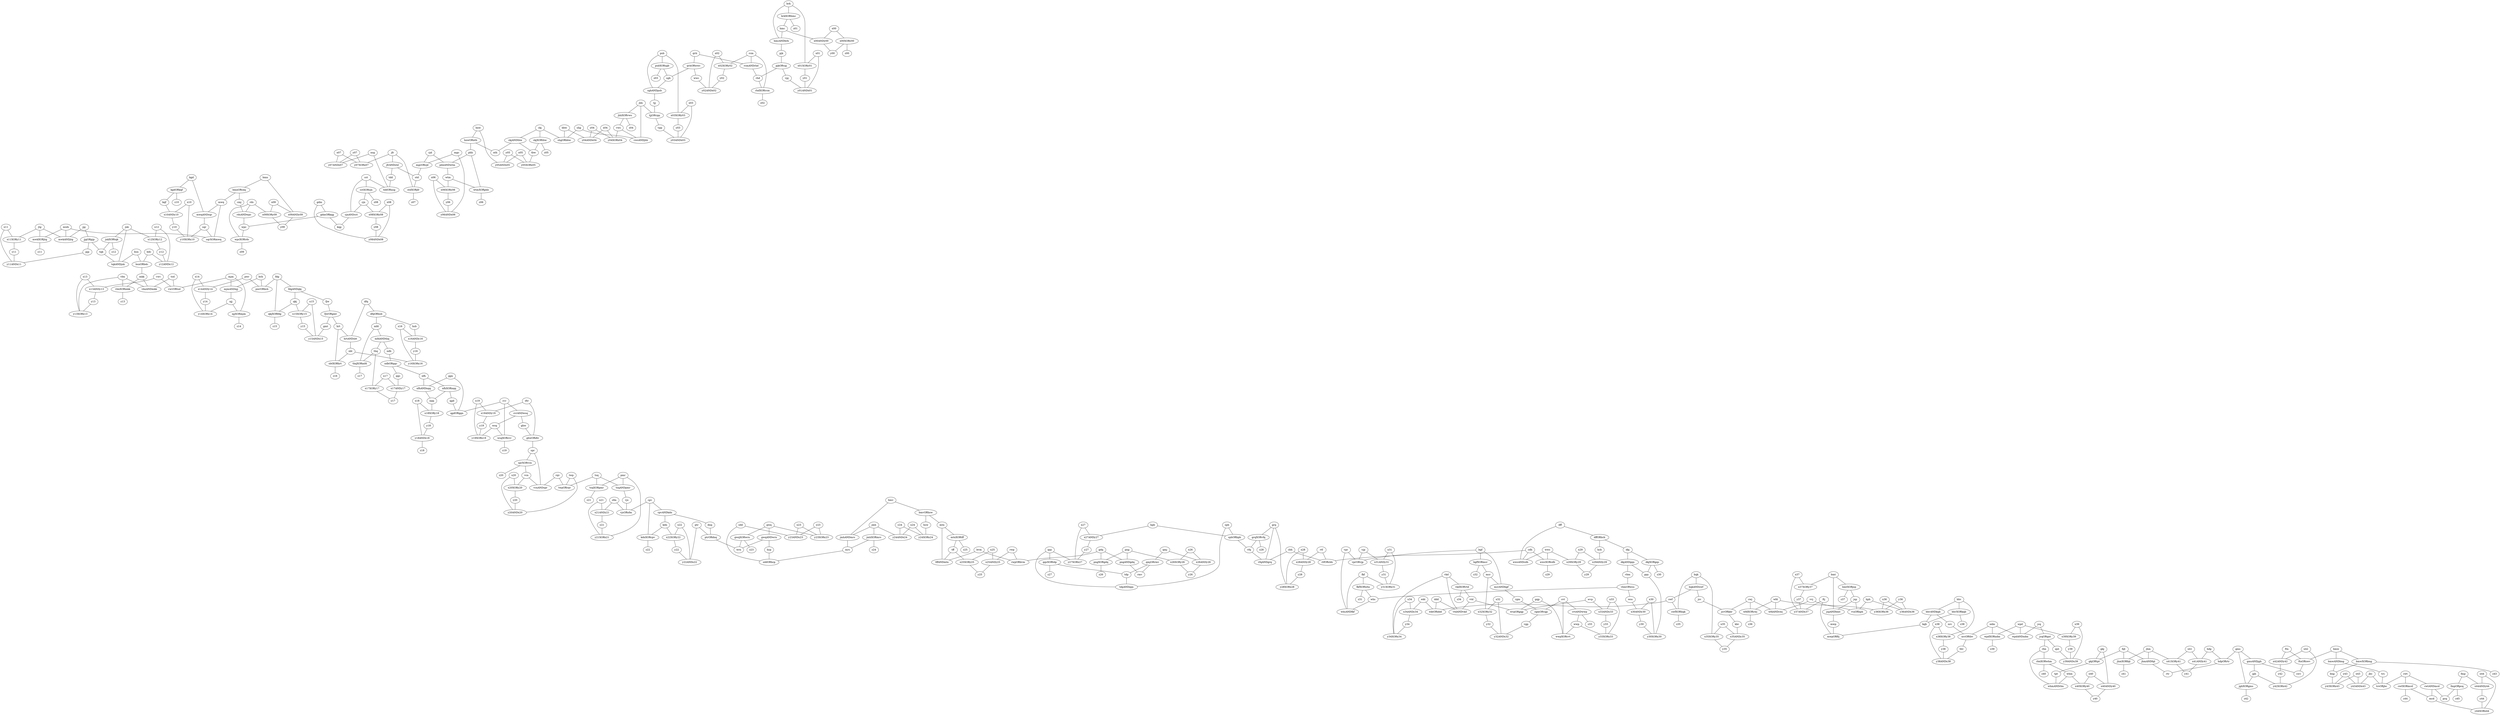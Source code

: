 graph G {
mwk;
z07;
tdp;
z06;
z09;
z08;
sbt;
mwq;
gkj;
mwp;
vprORvjp;
cct;
grqXORvfq;
sphORhpb;
y07XORx07;
tddORnsg;
z10;
x29XORy29;
z12;
y21XORx21;
z11;
z14;
z13;
z16;
z15;
z18;
z17;
wkt;
dfqORhsb;
z19;
kdnXORcpv;
dff;
jnkXORtqk;
cdh;
rgmORvgp;
dfq;
ftnORswv;
x35ANDy35;
hnw;
x16ANDy16;
wfdXORcwj;
fjw;
sdd;
tff;
bbw;
mwkXORjtg;
z21;
y00;
z20;
z23;
y02;
y01;
z22;
y04;
z25;
z24;
vjp;
y03;
y06;
vjs;
z27;
y05;
rbn;
z26;
x11XORy11;
z29;
fkf;
x29ANDy29;
y08;
z28;
y07;
mwqANDsqr;
mtnXORtff;
y09;
jcqORqnt;
jsp;
bch;
thqXORmfd;
gms;
jsv;
vkd;
gmt;
x37XORy37;
bsnORbdc;
z30;
qgdORggn;
z32;
y11;
z31;
y10;
z34;
y13;
hpb;
z33;
y12;
jtg;
y15;
z36;
y14;
z35;
rcm;
y17;
z38;
y16;
z37;
bdc;
y19;
y13XORx13;
y18;
hph;
z39;
fmpORpcq;
y20;
z41;
z40;
x01;
y22;
z43;
y21;
z42;
x00;
z45;
x03;
y24;
y23;
y34XORx34;
x02;
sfm;
z44;
thq;
y26;
x05;
y25;
x04;
y28;
x07;
x06;
y27;
rds;
x09;
y29;
x08;
hqk;
fmp;
x03XORy03;
sgb;
x18XORy18;
y10XORx10;
y31;
x10;
y30;
x12;
y33;
x11;
y32;
x14;
y35;
y34;
x13;
x16;
jghXORgms;
y37;
x15;
y36;
x18;
y39;
x17;
y38;
x19;
x22XORy22;
wpd;
wpc;
hrt;
shg;
y40;
x00XORy00;
tjj;
x21;
y05ANDx05;
hsb;
y42;
x20;
y41;
bhvANDkqb;
x23;
x27ANDy27;
y44;
y28XORx28;
y43;
x22;
x25;
x24;
x27;
x26;
x29;
x28;
bgf;
y11ANDx11;
dkj;
y05XORx05;
gqp;
gqs;
hsw;
x30;
x32;
x31;
x34;
rcmANDrhd;
rgm;
x33;
x36;
y32ANDx32;
x35;
cjd;
x38;
x37;
pcq;
x39;
brkXORhmc;
bmtXORjsp;
x30ANDy30;
cjn;
grq;
bhvXORkqb;
mwkANDjtg;
rhd;
bhv;
vpj;
wrn;
x41;
x40;
x43;
y07ANDx07;
hnwORnth;
x42;
vpp;
jjgORpjp;
x44;
vpr;
rwpORbvm;
ckj;
cvrANDwsq;
fqt;
wwpXORcvt;
qgd;
wsq;
wss;
y24XORx24;
stdXORjfr;
dnq;
wpdXORndm;
pngANDgdq;
wtm;
tsqXORpmr;
vbnANDmkk;
cwtANDmcd;
cmj;
tjjORvpp;
y23XORx23;
whmANDrbn;
bmvORhsw;
y04ANDx04;
sprXORvcn;
cjnANDcct;
x00ANDy00;
gkjORtpt;
x15XORy15;
ftj;
ftn;
y03ANDx03;
tqkANDjnk;
vtd;
gmsANDjgh;
ndb;
wvp;
phh;
ndm;
x44ANDy44;
x20XORy20;
vvjORhph;
tpt;
y36ANDx36;
x33ANDy33;
gwq;
y02ANDx02;
bmn;
wwc;
bmt;
bmv;
bmw;
jsvORkbr;
hmcANDbrk;
tqk;
qkjXORfdg;
mcd;
qkj;
wwp;
wws;
wpcXORrds;
x34ANDy34;
rmv;
bng;
mcr;
trsORjbc;
y37ANDx37;
hrtANDsbt;
fjwORgmt;
x06XORy06;
swfXORhqk;
cpv;
sph;
vvj;
hqkANDswf;
pjk;
nfh;
spr;
trs;
pjp;
x40ANDy40;
qvhORwwc;
tsd;
gdmORkqg;
y16XORx16;
qmj;
y43ANDx43;
x09XORy09;
tsq;
vws;
vwv;
sqr;
x12XORy12;
mwpORftj;
wfdANDcwj;
vbmORwss;
vwsANDjhh;
fkfXORwhs;
dtr;
y01ANDx01;
y39ANDx39;
mfd;
x41ANDy41;
shgORbbw;
cvtANDwwp;
nrcORtbv;
x08XORy08;
pjkORvpj;
jspANDbmt;
qnt;
kbr;
y20ANDx20;
qmjORrmv;
mgc;
tffANDmtn;
jmhANDmrs;
x42ANDy42;
x09ANDy09;
wtmXORphh;
y38ANDx38;
fdgANDqkj;
pmr;
rqv;
brk;
jhmXORfqt;
y06ANDx06;
std;
rhdXORrcm;
png;
jbc;
y33XORx33;
x17XORy17;
njj;
hdpORrtr;
kdn;
tdpANDqqs;
x10ANDy10;
mjmANDnjj;
y14XORx14;
bsn;
qqc;
y19XORx19;
twp;
qqs;
wvpORgqp;
jcq;
nfhANDnqq;
wwsANDcdh;
cvr;
dffORhcb;
cvt;
x28ANDy28;
rtf;
rtfORcbh;
sgbANDpsb;
rdsANDwpc;
cctXORcjn;
jmhXORmrs;
mjm;
rtr;
ckjANDtbw;
cwj;
cpvANDkdn;
bmwANDbng;
cwt;
swf;
sddORhcp;
kgd;
mkk;
x31ANDy31;
jhmANDfqt;
sqrXORmwq;
swv;
bvm;
y12ANDx12;
njjXORmjm;
ckjXORtbw;
jfrANDstd;
y08ANDx08;
dkjANDgqs;
bmnORcmj;
gwqANDwrn;
jfr;
psb;
x25XORy25;
hcb;
vtdANDvkd;
jgh;
rwp;
wwsXORcdh;
bmwXORbng;
x01XORy01;
cwtXORmcd;
y27XORx27;
hcp;
x26ANDy26;
y30XORx30;
vcnANDspr;
vwvORtsd;
y31XORx31;
qvh;
gwqXORwrn;
dkjXORgqs;
vfqANDgrq;
jhh;
jhm;
x25ANDy25;
ptr;
x02XORy02;
hdp;
vjsORsfm;
y43XORx43;
nqq;
psbXORsgb;
vkdXORvtd;
y23ANDx23;
rbnXORwhm;
nrc;
y04XORx04;
jhhXORvws;
jjg;
x40XORy40;
x19ANDy19;
mfdANDthq;
gdm;
y36XORx36;
gdq;
sbtXORhrt;
x13ANDy13;
x39XORy39;
mgcORcjd;
vbm;
nsg;
vbn;
qqsXORtdp;
pwr;
y15ANDx15;
wpdANDndm;
mcrANDbgf;
y44XORx44;
x26XORy26;
x38XORy38;
wktORddd;
x41XORy41;
vcn;
whsANDfkf;
vbnXORmkk;
nth;
fdg;
mrs;
tsqANDpmr;
wfd;
pngXORgdq;
jmh;
x32XORy32;
pwrORbch;
twpORrqv;
ggn;
kgdORkqf;
ghwORdtr;
x17ANDy17;
x35XORy35;
jnk;
mtn;
x21ANDy21;
y24ANDx24;
bgfXORmcr;
ghw;
kqb;
whm;
vfq;
kqg;
phhANDwtm;
kqf;
whs;
tbw;
tbv;
y18ANDx18;
wsqXORcvr;
vgp;
ddd;
y42XORx42;
cbh;
ptrORdnq;
x14ANDy14;
nfhXORnqq;
tdd;
z01;
y22ANDx22;
z00;
z03;
z02;
z05;
hmc;
ndbORqqc;
z04;
mwk -- sqrXORmwq;
mwk -- mwkXORjtg;
mwk -- mwkANDjtg;
tdp -- tdpANDqqs;
sbt -- y16XORx16;
sbt -- sbtXORhrt;
mwq -- sqrXORmwq;
mwq -- mwqANDsqr;
gkj -- x40ANDy40;
gkj -- gkjORtpt;
mwp -- mwpORftj;
cct -- cctXORcjn;
cct -- tddORnsg;
cct -- cjnANDcct;
grqXORvfq -- vfq;
grqXORvfq -- z28;
sphORhpb -- vfq;
x29XORy29 -- y29;
wkt -- x34ANDy34;
wkt -- wktORddd;
dfqORhsb -- hsb;
dfqORhsb -- mfd;
kdnXORcpv -- z22;
dff -- wwsANDcdh;
dff -- dffORhcb;
jnkXORtqk -- tqk;
jnkXORtqk -- z12;
cdh -- wwsANDcdh;
cdh -- rtfORcbh;
cdh -- wwsXORcdh;
rgmORvgp -- vgp;
dfq -- hrtANDsbt;
dfq -- dfqORhsb;
ftnORswv -- swv;
x35ANDy35 -- y35;
hnw -- y05ANDx05;
hnw -- hnwORnth;
x16ANDy16 -- y16;
wfdXORcwj -- z36;
fjw -- fjwORgmt;
sdd -- y23ANDx23;
sdd -- sddORhcp;
tff -- x25XORy25;
tff -- tffANDmtn;
bbw -- y04ANDx04;
bbw -- shgORbbw;
mwkXORjtg -- z11;
y02 -- y02ANDx02;
y01 -- y01ANDx01;
y04 -- y04ANDx04;
y04 -- y04XORx04;
vjp -- x31ANDy31;
vjp -- vprORvjp;
y03 -- y03ANDx03;
y06 -- y06ANDx06;
vjs -- vjsORsfm;
y05 -- y05ANDx05;
y05 -- y05XORx05;
rbn -- rbnXORwhm;
rbn -- whmANDrbn;
x11XORy11 -- y11;
fkf -- y31XORx31;
fkf -- fkfXORwhs;
fkf -- whsANDfkf;
x29ANDy29 -- y29;
y08 -- y08ANDx08;
y07 -- y07XORx07;
y07 -- y07ANDx07;
mwqANDsqr -- sqr;
mtnXORtff -- tff;
mtnXORtff -- z25;
jcqORqnt -- qnt;
jcqORqnt -- rbn;
jsp -- jspANDbmt;
jsp -- vvjORhph;
bch -- mjmANDnjj;
bch -- pwrORbch;
thqXORmfd -- z17;
gms -- hdpORrtr;
gms -- jghXORgms;
gms -- gmsANDjgh;
jsv -- jsvORkbr;
vkd -- y34XORx34;
vkd -- vkdXORvtd;
vkd -- vtdANDvkd;
gmt -- y15ANDx15;
x37XORy37 -- y37;
bsnORbdc -- mkk;
y11 -- y11ANDx11;
y10 -- y10XORx10;
y13 -- y13XORx13;
hpb -- x27ANDy27;
hpb -- sphORhpb;
y12 -- y12ANDx12;
jtg -- mwkXORjtg;
jtg -- x11XORy11;
jtg -- mwkANDjtg;
y15 -- y15ANDx15;
y14 -- y14XORx14;
rcm -- x02XORy02;
rcm -- rcmANDrhd;
rcm -- rhdXORrcm;
y16 -- y16XORx16;
bdc -- y12ANDx12;
bdc -- bsnORbdc;
y19 -- y19XORx19;
y18 -- y18ANDx18;
hph -- vvjORhph;
hph -- y36ANDx36;
fmpORpcq -- pcq;
fmpORpcq -- z45;
y20 -- y20ANDx20;
x01 -- x01XORy01;
x01 -- y01ANDx01;
y22 -- y22ANDx22;
y21 -- y21XORx21;
x00 -- x00XORy00;
x00 -- x00ANDy00;
x03 -- x03XORy03;
x03 -- y03ANDx03;
y24 -- y24XORx24;
y24 -- y24ANDx24;
y23 -- y23ANDx23;
y23 -- y23XORx23;
x02 -- x02XORy02;
x02 -- y02ANDx02;
sfm -- x21ANDy21;
sfm -- vjsORsfm;
thq -- thqXORmfd;
thq -- x17XORy17;
x05 -- y05ANDx05;
x05 -- y05XORx05;
x04 -- y04ANDx04;
x04 -- y04XORx04;
y28 -- y28XORx28;
x07 -- y07XORx07;
x07 -- y07ANDx07;
x06 -- y06ANDx06;
x06 -- x06XORy06;
y27 -- y27XORx27;
rds -- wpcXORrds;
rds -- x09XORy09;
rds -- rdsANDwpc;
x09 -- x09XORy09;
x09 -- x09ANDy09;
x08 -- x08XORy08;
x08 -- y08ANDx08;
hqk -- hqkANDswf;
hqk -- swfXORhqk;
hqk -- x35XORy35;
fmp -- fmpORpcq;
fmp -- x44ANDy44;
x03XORy03 -- y03;
sgb -- sgbANDpsb;
x18XORy18 -- y18;
y31 -- y31XORx31;
x10 -- x10ANDy10;
x10 -- y10XORx10;
y30 -- y30XORx30;
x12 -- y12ANDx12;
x12 -- x12XORy12;
y33 -- y33XORx33;
x11 -- x11XORy11;
x11 -- y11ANDx11;
y32 -- y32ANDx32;
x14 -- y14XORx14;
x14 -- x14ANDy14;
y34 -- y34XORx34;
x13 -- y13XORx13;
x13 -- x13ANDy13;
x16 -- y16XORx16;
x16 -- x16ANDy16;
jghXORgms -- z42;
y37 -- y37ANDx37;
x15 -- y15ANDx15;
x15 -- x15XORy15;
y36 -- y36ANDx36;
y36 -- y36XORx36;
x18 -- y18ANDx18;
x18 -- x18XORy18;
y39 -- y39ANDx39;
x17 -- x17ANDy17;
x17 -- x17XORy17;
y38 -- y38ANDx38;
x19 -- y19XORx19;
x19 -- x19ANDy19;
x22XORy22 -- y22;
wpd -- wpdANDndm;
wpd -- wpdXORndm;
wpd -- x39XORy39;
wpc -- wpcXORrds;
hrt -- sbtXORhrt;
hrt -- hrtANDsbt;
shg -- vwsANDjhh;
shg -- shgORbbw;
x00XORy00 -- y00;
x00XORy00 -- z00;
tjj -- tjjORvpp;
x21 -- y21XORx21;
x21 -- x21ANDy21;
hsb -- x16ANDy16;
y42 -- y42XORx42;
x20 -- y20ANDx20;
x20 -- x20XORy20;
bhvANDkqb -- kqb;
bhvANDkqb -- nrc;
x23 -- y23ANDx23;
x23 -- y23XORx23;
x27ANDy27 -- y27;
y44 -- y44XORx44;
y43 -- y43ANDx43;
y43 -- y43XORx43;
x22 -- x22XORy22;
x22 -- y22ANDx22;
x25 -- x25XORy25;
x25 -- x25ANDy25;
x24 -- y24XORx24;
x24 -- y24ANDx24;
x27 -- y27XORx27;
x27 -- x27ANDy27;
x26 -- x26XORy26;
x26 -- x26ANDy26;
x29 -- x29ANDy29;
x29 -- x29XORy29;
x28 -- x28ANDy28;
x28 -- y28XORx28;
bgf -- bgfXORmcr;
bgf -- vprORvjp;
bgf -- mcrANDbgf;
dkj -- dkjXORgqs;
dkj -- dkjANDgqs;
gqp -- wwpXORcvt;
gqp -- wvpORgqp;
gqs -- y30XORx30;
hsw -- y24XORx24;
x30 -- y30XORx30;
x30 -- x30ANDy30;
x32 -- x32XORy32;
x32 -- y32ANDx32;
x31 -- x31ANDy31;
x31 -- y31XORx31;
x34 -- x34ANDy34;
x34 -- y34XORx34;
rcmANDrhd -- rhd;
rgm -- rgmORvgp;
x33 -- x33ANDy33;
x33 -- y33XORx33;
x36 -- y36ANDx36;
x36 -- y36XORx36;
x35 -- x35XORy35;
x35 -- x35ANDy35;
cjd -- mgcORcjd;
cjd -- phhANDwtm;
x38 -- x38XORy38;
x38 -- y38ANDx38;
x37 -- y37ANDx37;
x37 -- x37XORy37;
x39 -- x39XORy39;
x39 -- y39ANDx39;
brkXORhmc -- hmc;
brkXORhmc -- z01;
bmtXORjsp -- jsp;
bmtXORjsp -- z37;
x30ANDy30 -- y30;
cjn -- x08XORy08;
cjn -- cjnANDcct;
grq -- grqXORvfq;
grq -- y28XORx28;
grq -- vfqANDgrq;
bhvXORkqb -- kqb;
bhvXORkqb -- z38;
rhd -- rhdXORrcm;
bhv -- bhvXORkqb;
bhv -- x38XORy38;
bhv -- bhvANDkqb;
vpj -- y01ANDx01;
x41 -- x41XORy41;
x41 -- x41ANDy41;
x40 -- x40ANDy40;
x40 -- x40XORy40;
x43 -- y43ANDx43;
x43 -- y43XORx43;
hnwORnth -- nth;
hnwORnth -- phh;
x42 -- y42XORx42;
x42 -- x42ANDy42;
vpp -- y03ANDx03;
jjgORpjp -- pjp;
jjgORpjp -- tqk;
x44 -- x44ANDy44;
x44 -- y44XORx44;
vpr -- vprORvjp;
vpr -- whsANDfkf;
ckj -- shgORbbw;
ckj -- ckjANDtbw;
ckj -- ckjXORtbw;
cvrANDwsq -- wsq;
cvrANDwsq -- ghw;
fqt -- jhmANDfqt;
fqt -- jhmXORfqt;
fqt -- gkjORtpt;
qgd -- qgdORggn;
wsq -- wsqXORcvr;
wsq -- y19XORx19;
wss -- x30ANDy30;
stdXORjfr -- z07;
dnq -- ptrORdnq;
wpdXORndm -- z39;
pngANDgdq -- rmv;
wtm -- wtmXORphh;
wtm -- x06XORy06;
tsqXORpmr -- z21;
cwtANDmcd -- mcd;
cwtANDmcd -- pcq;
cmj -- rdsANDwpc;
tjjORvpp -- vpp;
bmvORhsw -- hsw;
bmvORhsw -- mtn;
sprXORvcn -- vcn;
sprXORvcn -- z20;
cjnANDcct -- kqg;
x00ANDy00 -- y00;
gkjORtpt -- tpt;
x15XORy15 -- y15;
ftj -- y37ANDx37;
ftj -- mwpORftj;
ftn -- x42ANDy42;
ftn -- ftnORswv;
vtd -- wvpORgqp;
vtd -- vtdANDvkd;
gmsANDjgh -- jgh;
gmsANDjgh -- swv;
ndb -- ndbORqqc;
wvp -- wvpORgqp;
wvp -- x33ANDy33;
phh -- wtmXORphh;
phh -- phhANDwtm;
ndm -- wpdANDndm;
ndm -- wpdXORndm;
ndm -- nrcORtbv;
x44ANDy44 -- y44;
x20XORy20 -- y20;
tpt -- whmANDrbn;
x33ANDy33 -- y33;
gwq -- gwqXORwrn;
gwq -- gwqANDwrn;
gwq -- y23XORx23;
bmn -- bmnORcmj;
bmn -- x09ANDy09;
wwc -- y02ANDx02;
bmt -- jspANDbmt;
bmt -- bmtXORjsp;
bmt -- x37XORy37;
bmv -- jmhANDmrs;
bmv -- bmvORhsw;
bmw -- bmwXORbng;
bmw -- ftnORswv;
bmw -- bmwANDbng;
jsvORkbr -- kbr;
hmcANDbrk -- pjk;
tqk -- tqkANDjnk;
qkjXORfdg -- z15;
mcd -- y44XORx44;
qkj -- qkjXORfdg;
qkj -- x15XORy15;
wwp -- wwpXORcvt;
wwp -- y33XORx33;
wws -- wwsANDcdh;
wws -- wwsXORcdh;
wws -- x29XORy29;
wpcXORrds -- z09;
x34ANDy34 -- y34;
bng -- y43XORx43;
mcr -- mcrANDbgf;
mcr -- x32XORy32;
hrtANDsbt -- sbt;
fjwORgmt -- gmt;
fjwORgmt -- hrt;
x06XORy06 -- y06;
swfXORhqk -- z35;
cpv -- kdnXORcpv;
cpv -- cpvANDkdn;
cpv -- vjsORsfm;
sph -- tdpANDqqs;
sph -- sphORhpb;
vvj -- vvjORhph;
vvj -- wfdANDcwj;
hqkANDswf -- swf;
hqkANDswf -- jsv;
pjk -- pjkORvpj;
nfh -- nfhXORnqq;
nfh -- nfhANDnqq;
spr -- vcnANDspr;
spr -- sprXORvcn;
trs -- trsORjbc;
pjp -- y11ANDx11;
x40ANDy40 -- y40;
qvhORwwc -- wwc;
qvhORwwc -- sgb;
tsd -- vwvORtsd;
tsd -- vbnANDmkk;
gdmORkqg -- kqg;
gdmORkqg -- wpc;
qmj -- qmjORrmv;
qmj -- x26ANDy26;
x09XORy09 -- y09;
tsq -- tsqXORpmr;
tsq -- tsqANDpmr;
tsq -- twpORrqv;
vws -- vwsANDjhh;
vws -- y04XORx04;
vwv -- vwvORtsd;
vwv -- x13ANDy13;
sqr -- sqrXORmwq;
sqr -- y10XORx10;
x12XORy12 -- y12;
vbmORwss -- wss;
vbmORwss -- whs;
fkfXORwhs -- whs;
fkfXORwhs -- z31;
dtr -- ghwORdtr;
dtr -- x19ANDy19;
mfd -- thqXORmfd;
mfd -- mfdANDthq;
x41ANDy41 -- y41;
cvtANDwwp -- wwp;
cvtANDwwp -- z33;
nrcORtbv -- tbv;
x08XORy08 -- y08;
pjkORvpj -- vpj;
pjkORvpj -- rhd;
jspANDbmt -- mwp;
qnt -- y39ANDx39;
kbr -- x35ANDy35;
qmjORrmv -- rmv;
qmjORrmv -- tdp;
mgc -- y06ANDx06;
mgc -- mgcORcjd;
jmhANDmrs -- mrs;
x42ANDy42 -- y42;
x09ANDy09 -- y09;
wtmXORphh -- z06;
fdgANDqkj -- qkj;
fdgANDqkj -- fjw;
pmr -- y21XORx21;
pmr -- tsqXORpmr;
pmr -- tsqANDpmr;
rqv -- vcnANDspr;
rqv -- twpORrqv;
brk -- x01XORy01;
brk -- hmcANDbrk;
brk -- brkXORhmc;
jhmXORfqt -- z41;
std -- stdXORjfr;
rhdXORrcm -- z02;
png -- x26XORy26;
png -- pngXORgdq;
png -- pngANDgdq;
jbc -- y43ANDx43;
jbc -- trsORjbc;
x17XORy17 -- y17;
njj -- njjXORmjm;
njj -- y14XORx14;
hdpORrtr -- rtr;
kdn -- x22XORy22;
kdn -- kdnXORcpv;
x10ANDy10 -- y10;
mjmANDnjj -- njj;
bsn -- tqkANDjnk;
bsn -- bsnORbdc;
qqc -- x17ANDy17;
twp -- y20ANDx20;
twp -- twpORrqv;
qqs -- qqsXORtdp;
qqs -- y27XORx27;
qqs -- tdpANDqqs;
jcq -- jcqORqnt;
jcq -- wpdANDndm;
nfhANDnqq -- nqq;
cvr -- wsqXORcvr;
cvr -- qgdORggn;
cvr -- cvrANDwsq;
dffORhcb -- hcb;
dffORhcb -- dkj;
cvt -- cvtANDwwp;
cvt -- rgmORvgp;
cvt -- wwpXORcvt;
x28ANDy28 -- y28;
rtf -- rtfORcbh;
rtf -- x28ANDy28;
sgbANDpsb -- tjj;
rdsANDwpc -- wpc;
cctXORcjn -- cjn;
cctXORcjn -- z08;
jmhXORmrs -- mrs;
jmhXORmrs -- z24;
mjm -- njjXORmjm;
mjm -- mjmANDnjj;
mjm -- vwvORtsd;
ckjANDtbw -- tbw;
ckjANDtbw -- nth;
cwj -- wfdXORcwj;
cwj -- jsvORkbr;
cwj -- wfdANDcwj;
cpvANDkdn -- kdn;
cpvANDkdn -- dnq;
bmwANDbng -- bng;
bmwANDbng -- trs;
cwt -- cwtXORmcd;
cwt -- trsORjbc;
cwt -- cwtANDmcd;
swf -- swfXORhqk;
swf -- wktORddd;
kgd -- kgdORkqf;
kgd -- mwqANDsqr;
mkk -- vbnXORmkk;
mkk -- vbnANDmkk;
x31ANDy31 -- y31;
jhmANDfqt -- rtr;
bvm -- tffANDmtn;
bvm -- rwpORbvm;
njjXORmjm -- z14;
ckjXORtbw -- tbw;
ckjXORtbw -- z05;
jfrANDstd -- std;
jfrANDstd -- tdd;
dkjANDgqs -- gqs;
dkjANDgqs -- vbm;
bmnORcmj -- cmj;
bmnORcmj -- mwq;
gwqANDwrn -- wrn;
gwqANDwrn -- hcp;
jfr -- stdXORjfr;
jfr -- y07XORx07;
jfr -- jfrANDstd;
psb -- sgbANDpsb;
psb -- x03XORy03;
psb -- psbXORsgb;
x25XORy25 -- y25;
hcb -- x29ANDy29;
jgh -- jghXORgms;
jgh -- y42XORx42;
rwp -- x25ANDy25;
rwp -- rwpORbvm;
wwsXORcdh -- z29;
bmwXORbng -- bng;
bmwXORbng -- z43;
x01XORy01 -- y01;
cwtXORmcd -- mcd;
cwtXORmcd -- z44;
hcp -- sddORhcp;
x26ANDy26 -- y26;
qvh -- qvhORwwc;
qvh -- rcmANDrhd;
gwqXORwrn -- wrn;
gwqXORwrn -- z23;
dkjXORgqs -- gqs;
dkjXORgqs -- z30;
jhh -- vwsANDjhh;
jhh -- tjjORvpp;
jhh -- jhhXORvws;
jhm -- jhmANDfqt;
jhm -- jhmXORfqt;
jhm -- x41XORy41;
x25ANDy25 -- y25;
ptr -- y22ANDx22;
ptr -- ptrORdnq;
x02XORy02 -- y02;
hdp -- hdpORrtr;
hdp -- x41ANDy41;
nqq -- x18XORy18;
psbXORsgb -- sgb;
psbXORsgb -- z03;
vkdXORvtd -- vtd;
vkdXORvtd -- z34;
rbnXORwhm -- whm;
rbnXORwhm -- z40;
nrc -- nrcORtbv;
jhhXORvws -- vws;
jhhXORvws -- z04;
jjg -- mwkANDjtg;
jjg -- jjgORpjp;
x40XORy40 -- y40;
x19ANDy19 -- y19;
mfdANDthq -- thq;
mfdANDthq -- ndb;
gdm -- gdmORkqg;
gdm -- y08ANDx08;
gdq -- pngXORgdq;
gdq -- rwpORbvm;
gdq -- pngANDgdq;
sbtXORhrt -- z16;
x13ANDy13 -- y13;
x39XORy39 -- y39;
mgcORcjd -- std;
vbm -- vbmORwss;
nsg -- tddORnsg;
nsg -- y07ANDx07;
vbn -- vbnXORmkk;
vbn -- y13XORx13;
vbn -- vbnANDmkk;
qqsXORtdp -- tdp;
qqsXORtdp -- z27;
pwr -- x14ANDy14;
pwr -- pwrORbch;
mcrANDbgf -- rgm;
x26XORy26 -- y26;
x38XORy38 -- y38;
x41XORy41 -- y41;
vcn -- vcnANDspr;
vcn -- x20XORy20;
vbnXORmkk -- z13;
fdg -- qkjXORfdg;
fdg -- fdgANDqkj;
fdg -- pwrORbch;
mrs -- sddORhcp;
tsqANDpmr -- vjs;
wfd -- wfdXORcwj;
wfd -- y36XORx36;
wfd -- wfdANDcwj;
pngXORgdq -- z26;
jmh -- jmhXORmrs;
jmh -- y24ANDx24;
jmh -- jmhANDmrs;
x32XORy32 -- y32;
ggn -- qgdORggn;
ggn -- nfhANDnqq;
kgdORkqf -- kqf;
kgdORkqf -- z10;
ghwORdtr -- spr;
x17ANDy17 -- y17;
x35XORy35 -- y35;
jnk -- jnkXORtqk;
jnk -- tqkANDjnk;
jnk -- x12XORy12;
mtn -- mtnXORtff;
mtn -- tffANDmtn;
x21ANDy21 -- y21;
bgfXORmcr -- mcr;
bgfXORmcr -- z32;
ghw -- ghwORdtr;
kqb -- mwpORftj;
whm -- whmANDrbn;
whm -- x40XORy40;
vfq -- vfqANDgrq;
phhANDwtm -- wtm;
kqf -- x10ANDy10;
whs -- whsANDfkf;
tbw -- y05XORx05;
tbv -- y38ANDx38;
y18ANDx18 -- z18;
wsqXORcvr -- z19;
vgp -- y32ANDx32;
ddd -- wktORddd;
ddd -- vtdANDvkd;
cbh -- rtfORcbh;
cbh -- vfqANDgrq;
ptrORdnq -- wrn;
x14ANDy14 -- y14;
nfhXORnqq -- nqq;
nfhXORnqq -- qgd;
tdd -- tddORnsg;
hmc -- hmcANDbrk;
hmc -- x00ANDy00;
ndbORqqc -- qqc;
ndbORqqc -- nfh;
}